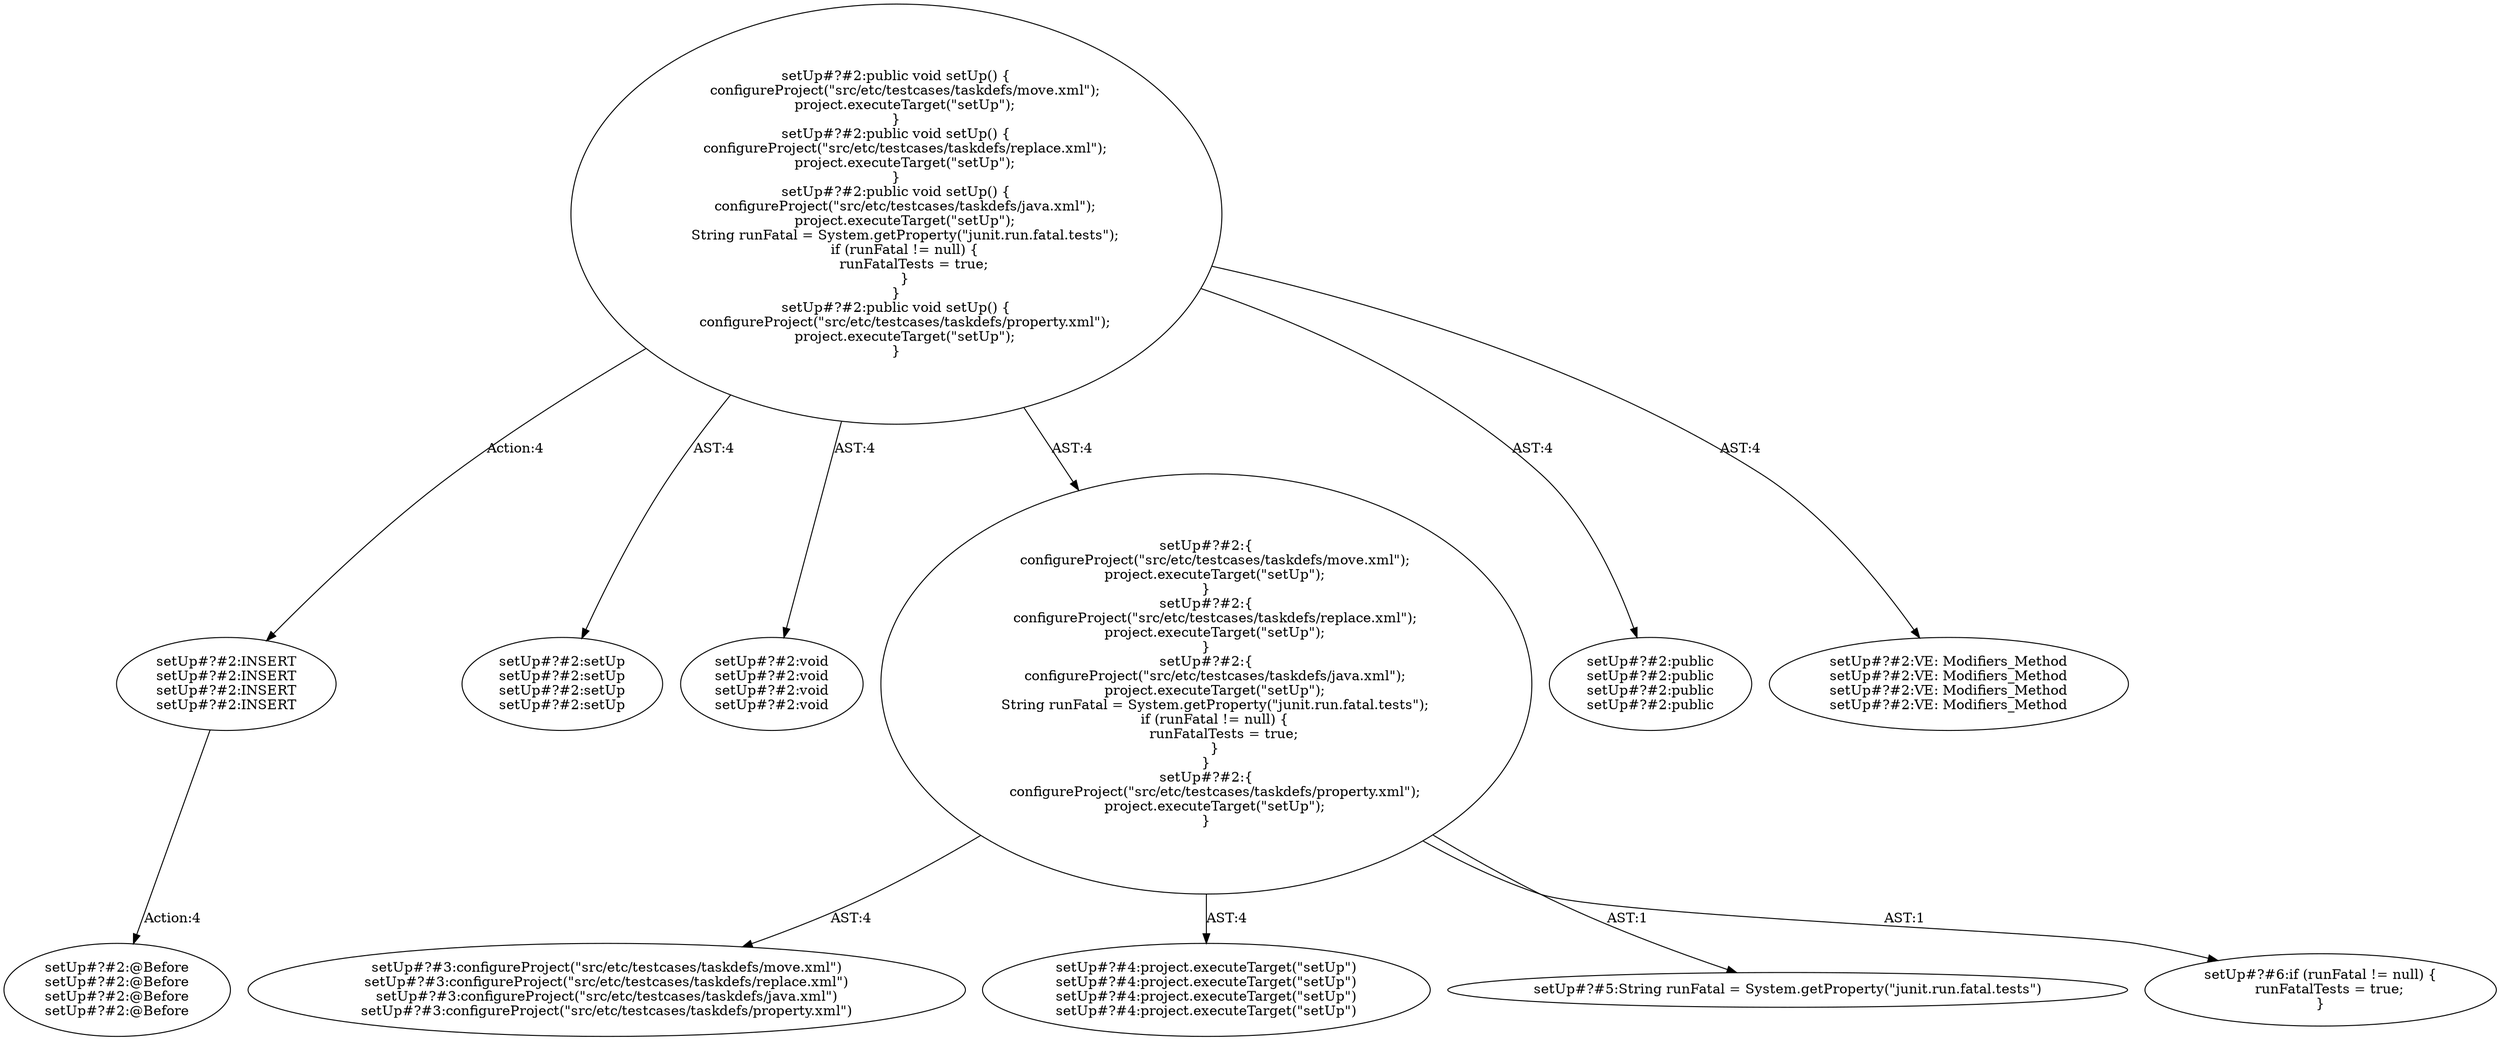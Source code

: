 digraph "Pattern" {
0 [label="setUp#?#2:INSERT
setUp#?#2:INSERT
setUp#?#2:INSERT
setUp#?#2:INSERT" shape=ellipse]
1 [label="setUp#?#2:public void setUp() \{
    configureProject(\"src/etc/testcases/taskdefs/move.xml\");
    project.executeTarget(\"setUp\");
\}
setUp#?#2:public void setUp() \{
    configureProject(\"src/etc/testcases/taskdefs/replace.xml\");
    project.executeTarget(\"setUp\");
\}
setUp#?#2:public void setUp() \{
    configureProject(\"src/etc/testcases/taskdefs/java.xml\");
    project.executeTarget(\"setUp\");
    String runFatal = System.getProperty(\"junit.run.fatal.tests\");
    if (runFatal != null) \{
        runFatalTests = true;
    \}
\}
setUp#?#2:public void setUp() \{
    configureProject(\"src/etc/testcases/taskdefs/property.xml\");
    project.executeTarget(\"setUp\");
\}" shape=ellipse]
2 [label="setUp#?#2:setUp
setUp#?#2:setUp
setUp#?#2:setUp
setUp#?#2:setUp" shape=ellipse]
3 [label="setUp#?#2:void
setUp#?#2:void
setUp#?#2:void
setUp#?#2:void" shape=ellipse]
4 [label="setUp#?#2:\{
    configureProject(\"src/etc/testcases/taskdefs/move.xml\");
    project.executeTarget(\"setUp\");
\}
setUp#?#2:\{
    configureProject(\"src/etc/testcases/taskdefs/replace.xml\");
    project.executeTarget(\"setUp\");
\}
setUp#?#2:\{
    configureProject(\"src/etc/testcases/taskdefs/java.xml\");
    project.executeTarget(\"setUp\");
    String runFatal = System.getProperty(\"junit.run.fatal.tests\");
    if (runFatal != null) \{
        runFatalTests = true;
    \}
\}
setUp#?#2:\{
    configureProject(\"src/etc/testcases/taskdefs/property.xml\");
    project.executeTarget(\"setUp\");
\}" shape=ellipse]
5 [label="setUp#?#3:configureProject(\"src/etc/testcases/taskdefs/move.xml\")
setUp#?#3:configureProject(\"src/etc/testcases/taskdefs/replace.xml\")
setUp#?#3:configureProject(\"src/etc/testcases/taskdefs/java.xml\")
setUp#?#3:configureProject(\"src/etc/testcases/taskdefs/property.xml\")" shape=ellipse]
6 [label="setUp#?#4:project.executeTarget(\"setUp\")
setUp#?#4:project.executeTarget(\"setUp\")
setUp#?#4:project.executeTarget(\"setUp\")
setUp#?#4:project.executeTarget(\"setUp\")" shape=ellipse]
7 [label="setUp#?#2:public
setUp#?#2:public
setUp#?#2:public
setUp#?#2:public" shape=ellipse]
8 [label="setUp#?#2:VE: Modifiers_Method
setUp#?#2:VE: Modifiers_Method
setUp#?#2:VE: Modifiers_Method
setUp#?#2:VE: Modifiers_Method" shape=ellipse]
9 [label="setUp#?#2:@Before
setUp#?#2:@Before
setUp#?#2:@Before
setUp#?#2:@Before" shape=ellipse]
10 [label="setUp#?#5:String runFatal = System.getProperty(\"junit.run.fatal.tests\")" shape=ellipse]
11 [label="setUp#?#6:if (runFatal != null) \{
    runFatalTests = true;
\}" shape=ellipse]
0 -> 9 [label="Action:4"];
1 -> 0 [label="Action:4"];
1 -> 2 [label="AST:4"];
1 -> 3 [label="AST:4"];
1 -> 4 [label="AST:4"];
1 -> 7 [label="AST:4"];
1 -> 8 [label="AST:4"];
4 -> 5 [label="AST:4"];
4 -> 6 [label="AST:4"];
4 -> 10 [label="AST:1"];
4 -> 11 [label="AST:1"];
}